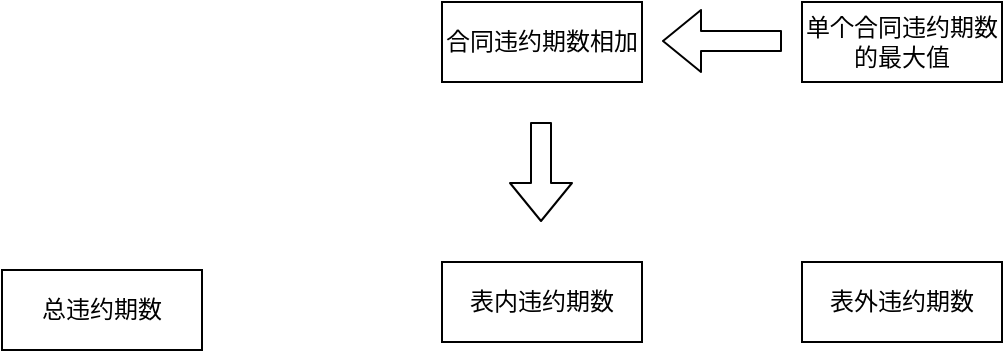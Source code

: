 <mxfile version="14.0.3" type="github">
  <diagram id="feWMyJ2JA-bkwLYrZOG4" name="第 1 页">
    <mxGraphModel dx="868" dy="428" grid="1" gridSize="10" guides="1" tooltips="1" connect="1" arrows="1" fold="1" page="1" pageScale="1" pageWidth="827" pageHeight="1169" math="0" shadow="0">
      <root>
        <mxCell id="0" />
        <mxCell id="1" parent="0" />
        <mxCell id="zZyJ8hrBkpWKRkzXpiwk-2" value="总违约期数" style="rounded=0;whiteSpace=wrap;html=1;" vertex="1" parent="1">
          <mxGeometry x="100" y="224" width="100" height="40" as="geometry" />
        </mxCell>
        <mxCell id="zZyJ8hrBkpWKRkzXpiwk-3" value="" style="shape=image;html=1;verticalAlign=top;verticalLabelPosition=bottom;labelBackgroundColor=#ffffff;imageAspect=0;aspect=fixed;image=https://cdn1.iconfinder.com/data/icons/gradak-interface/32/interface-77-128.png" vertex="1" parent="1">
          <mxGeometry x="430" y="211" width="58" height="58" as="geometry" />
        </mxCell>
        <mxCell id="zZyJ8hrBkpWKRkzXpiwk-4" value="" style="shape=image;html=1;verticalAlign=top;verticalLabelPosition=bottom;labelBackgroundColor=#ffffff;imageAspect=0;aspect=fixed;image=https://cdn0.iconfinder.com/data/icons/math-business-icon-set/93/1_5-128.png" vertex="1" parent="1">
          <mxGeometry x="230" y="220" width="48" height="48" as="geometry" />
        </mxCell>
        <mxCell id="zZyJ8hrBkpWKRkzXpiwk-5" value="表外违约期数" style="rounded=0;whiteSpace=wrap;html=1;" vertex="1" parent="1">
          <mxGeometry x="500" y="220" width="100" height="40" as="geometry" />
        </mxCell>
        <mxCell id="zZyJ8hrBkpWKRkzXpiwk-6" value="表内违约期数" style="rounded=0;whiteSpace=wrap;html=1;" vertex="1" parent="1">
          <mxGeometry x="320" y="220" width="100" height="40" as="geometry" />
        </mxCell>
        <mxCell id="zZyJ8hrBkpWKRkzXpiwk-13" value="合同违约期数相加" style="rounded=0;whiteSpace=wrap;html=1;" vertex="1" parent="1">
          <mxGeometry x="320" y="90" width="100" height="40" as="geometry" />
        </mxCell>
        <mxCell id="zZyJ8hrBkpWKRkzXpiwk-16" value="" style="shape=flexArrow;endArrow=classic;html=1;" edge="1" parent="1">
          <mxGeometry width="50" height="50" relative="1" as="geometry">
            <mxPoint x="369.5" y="150" as="sourcePoint" />
            <mxPoint x="369.5" y="200" as="targetPoint" />
          </mxGeometry>
        </mxCell>
        <mxCell id="zZyJ8hrBkpWKRkzXpiwk-18" value="单个合同违约期数的最大值" style="rounded=0;whiteSpace=wrap;html=1;" vertex="1" parent="1">
          <mxGeometry x="500" y="90" width="100" height="40" as="geometry" />
        </mxCell>
        <mxCell id="zZyJ8hrBkpWKRkzXpiwk-21" value="" style="shape=flexArrow;endArrow=classic;html=1;" edge="1" parent="1">
          <mxGeometry width="50" height="50" relative="1" as="geometry">
            <mxPoint x="490" y="109.5" as="sourcePoint" />
            <mxPoint x="430" y="109.5" as="targetPoint" />
          </mxGeometry>
        </mxCell>
      </root>
    </mxGraphModel>
  </diagram>
</mxfile>
